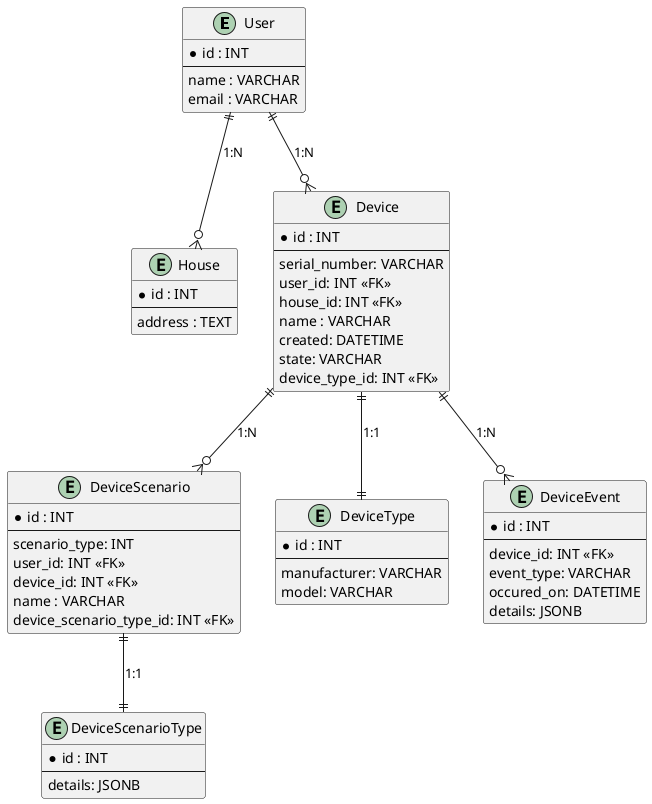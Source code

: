 @startuml

entity "User" as user {
    *id : INT
    --
    name : VARCHAR
    email : VARCHAR
}

entity "House" as house {
    *id : INT
    --
    address : TEXT
}

entity "Device" as device {
    *id : INT
    --
    serial_number: VARCHAR
    user_id: INT <<FK>>
    house_id: INT <<FK>>
    name : VARCHAR
    created: DATETIME
    state: VARCHAR
    device_type_id: INT <<FK>>
}

entity "DeviceScenario" as device_scenario {
    *id : INT
    --
    scenario_type: INT
    user_id: INT <<FK>>
    device_id: INT <<FK>>
    name : VARCHAR
    device_scenario_type_id: INT <<FK>>
}

entity "DeviceScenarioType" as device_scenario_type {
    *id : INT
    --
    details: JSONB
}

entity "DeviceType" as device_type {
    *id : INT
    --
    manufacturer: VARCHAR
    model: VARCHAR
}

entity "DeviceEvent" as device_event {
    *id : INT
    --
    device_id: INT <<FK>>
    event_type: VARCHAR
    occured_on: DATETIME
    details: JSONB
}

user ||--o{ device: "1:N"
user ||--o{ house: "1:N"
device ||--|| device_type : "1:1"
device ||--o{ device_event : "1:N"
device ||--o{ device_scenario : "1:N"
device_scenario ||--|| device_scenario_type : "1:1"

@enduml
